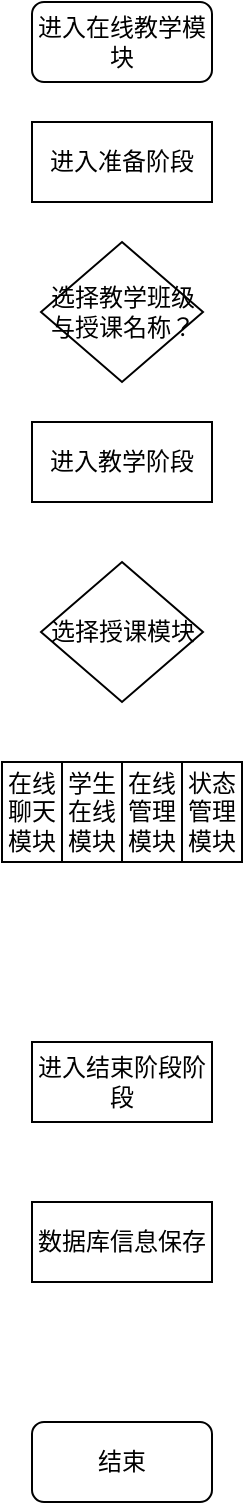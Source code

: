 <mxfile version="17.4.6" type="github">
  <diagram id="d3eO8pxQQgvNCxz8jqRR" name="Page-1">
    <mxGraphModel dx="886" dy="532" grid="1" gridSize="10" guides="1" tooltips="1" connect="1" arrows="1" fold="1" page="1" pageScale="1" pageWidth="827" pageHeight="1169" math="0" shadow="0">
      <root>
        <mxCell id="0" />
        <mxCell id="1" parent="0" />
        <mxCell id="q-DXLcnewMDHFtmrwL7r-1" value="进入在线教学模块" style="rounded=1;whiteSpace=wrap;html=1;" vertex="1" parent="1">
          <mxGeometry x="260" width="90" height="40" as="geometry" />
        </mxCell>
        <mxCell id="q-DXLcnewMDHFtmrwL7r-3" value="选择教学班级与授课名称？" style="rhombus;whiteSpace=wrap;html=1;" vertex="1" parent="1">
          <mxGeometry x="264.5" y="120" width="81" height="70" as="geometry" />
        </mxCell>
        <mxCell id="q-DXLcnewMDHFtmrwL7r-4" value="进入教学阶段" style="rounded=0;whiteSpace=wrap;html=1;" vertex="1" parent="1">
          <mxGeometry x="260" y="210" width="90" height="40" as="geometry" />
        </mxCell>
        <mxCell id="q-DXLcnewMDHFtmrwL7r-5" value="选择授课模块" style="rhombus;whiteSpace=wrap;html=1;" vertex="1" parent="1">
          <mxGeometry x="264.5" y="280" width="81" height="70" as="geometry" />
        </mxCell>
        <mxCell id="q-DXLcnewMDHFtmrwL7r-6" value="在线聊天模块" style="rounded=0;whiteSpace=wrap;html=1;" vertex="1" parent="1">
          <mxGeometry x="245" y="380" width="30" height="50" as="geometry" />
        </mxCell>
        <mxCell id="q-DXLcnewMDHFtmrwL7r-7" value="学生在线模块" style="rounded=0;whiteSpace=wrap;html=1;" vertex="1" parent="1">
          <mxGeometry x="275" y="380" width="30" height="50" as="geometry" />
        </mxCell>
        <mxCell id="q-DXLcnewMDHFtmrwL7r-8" value="在线管理模块" style="rounded=0;whiteSpace=wrap;html=1;" vertex="1" parent="1">
          <mxGeometry x="305" y="380" width="30" height="50" as="geometry" />
        </mxCell>
        <mxCell id="q-DXLcnewMDHFtmrwL7r-9" value="状态管理模块" style="rounded=0;whiteSpace=wrap;html=1;" vertex="1" parent="1">
          <mxGeometry x="335" y="380" width="30" height="50" as="geometry" />
        </mxCell>
        <mxCell id="q-DXLcnewMDHFtmrwL7r-10" value="进入结束阶段阶段" style="rounded=0;whiteSpace=wrap;html=1;" vertex="1" parent="1">
          <mxGeometry x="260" y="520" width="90" height="40" as="geometry" />
        </mxCell>
        <mxCell id="q-DXLcnewMDHFtmrwL7r-11" value="进入准备阶段" style="rounded=0;whiteSpace=wrap;html=1;" vertex="1" parent="1">
          <mxGeometry x="260" y="60" width="90" height="40" as="geometry" />
        </mxCell>
        <mxCell id="q-DXLcnewMDHFtmrwL7r-12" value="数据库信息保存" style="rounded=0;whiteSpace=wrap;html=1;" vertex="1" parent="1">
          <mxGeometry x="260" y="600" width="90" height="40" as="geometry" />
        </mxCell>
        <mxCell id="q-DXLcnewMDHFtmrwL7r-14" value="结束" style="rounded=1;whiteSpace=wrap;html=1;" vertex="1" parent="1">
          <mxGeometry x="260" y="710" width="90" height="40" as="geometry" />
        </mxCell>
      </root>
    </mxGraphModel>
  </diagram>
</mxfile>
